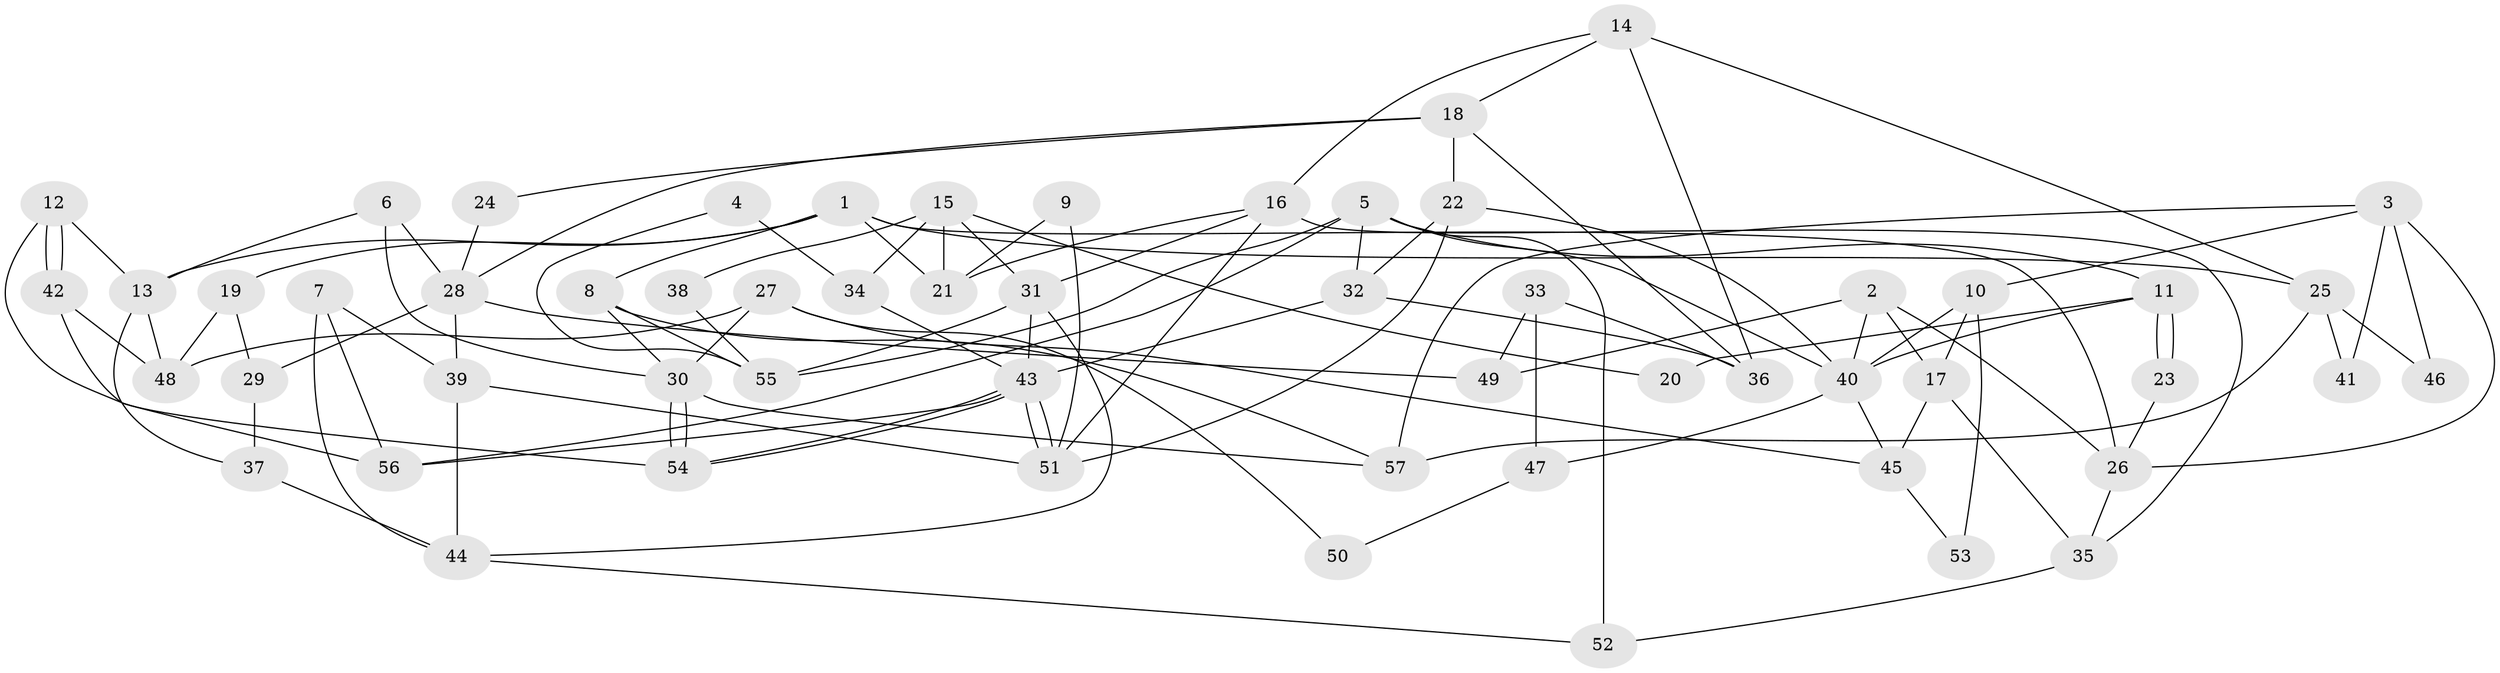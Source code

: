 // Generated by graph-tools (version 1.1) at 2025/49/03/09/25 04:49:35]
// undirected, 57 vertices, 114 edges
graph export_dot {
graph [start="1"]
  node [color=gray90,style=filled];
  1;
  2;
  3;
  4;
  5;
  6;
  7;
  8;
  9;
  10;
  11;
  12;
  13;
  14;
  15;
  16;
  17;
  18;
  19;
  20;
  21;
  22;
  23;
  24;
  25;
  26;
  27;
  28;
  29;
  30;
  31;
  32;
  33;
  34;
  35;
  36;
  37;
  38;
  39;
  40;
  41;
  42;
  43;
  44;
  45;
  46;
  47;
  48;
  49;
  50;
  51;
  52;
  53;
  54;
  55;
  56;
  57;
  1 -- 26;
  1 -- 19;
  1 -- 8;
  1 -- 13;
  1 -- 21;
  1 -- 25;
  2 -- 17;
  2 -- 26;
  2 -- 40;
  2 -- 49;
  3 -- 57;
  3 -- 10;
  3 -- 26;
  3 -- 41;
  3 -- 46;
  4 -- 34;
  4 -- 55;
  5 -- 32;
  5 -- 11;
  5 -- 40;
  5 -- 52;
  5 -- 55;
  5 -- 56;
  6 -- 30;
  6 -- 13;
  6 -- 28;
  7 -- 56;
  7 -- 39;
  7 -- 44;
  8 -- 57;
  8 -- 30;
  8 -- 55;
  9 -- 21;
  9 -- 51;
  10 -- 17;
  10 -- 40;
  10 -- 53;
  11 -- 23;
  11 -- 23;
  11 -- 40;
  11 -- 20;
  12 -- 42;
  12 -- 42;
  12 -- 54;
  12 -- 13;
  13 -- 37;
  13 -- 48;
  14 -- 16;
  14 -- 18;
  14 -- 25;
  14 -- 36;
  15 -- 31;
  15 -- 21;
  15 -- 20;
  15 -- 34;
  15 -- 38;
  16 -- 51;
  16 -- 31;
  16 -- 21;
  16 -- 35;
  17 -- 35;
  17 -- 45;
  18 -- 28;
  18 -- 36;
  18 -- 22;
  18 -- 24;
  19 -- 29;
  19 -- 48;
  22 -- 40;
  22 -- 32;
  22 -- 51;
  23 -- 26;
  24 -- 28;
  25 -- 41;
  25 -- 46;
  25 -- 57;
  26 -- 35;
  27 -- 30;
  27 -- 48;
  27 -- 45;
  27 -- 50;
  28 -- 39;
  28 -- 29;
  28 -- 49;
  29 -- 37;
  30 -- 54;
  30 -- 54;
  30 -- 57;
  31 -- 43;
  31 -- 55;
  31 -- 44;
  32 -- 43;
  32 -- 36;
  33 -- 36;
  33 -- 49;
  33 -- 47;
  34 -- 43;
  35 -- 52;
  37 -- 44;
  38 -- 55;
  39 -- 51;
  39 -- 44;
  40 -- 45;
  40 -- 47;
  42 -- 56;
  42 -- 48;
  43 -- 54;
  43 -- 54;
  43 -- 51;
  43 -- 51;
  43 -- 56;
  44 -- 52;
  45 -- 53;
  47 -- 50;
}
